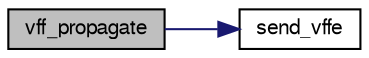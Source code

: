 digraph "vff_propagate"
{
  edge [fontname="FreeSans",fontsize="10",labelfontname="FreeSans",labelfontsize="10"];
  node [fontname="FreeSans",fontsize="10",shape=record];
  rankdir="LR";
  Node1 [label="vff_propagate",height=0.2,width=0.4,color="black", fillcolor="grey75", style="filled", fontcolor="black"];
  Node1 -> Node2 [color="midnightblue",fontsize="10",style="solid",fontname="FreeSans"];
  Node2 [label="send_vffe",height=0.2,width=0.4,color="black", fillcolor="white", style="filled",URL="$vf__extended__float_8c.html#a6f545e95565f004f9cc58933d7bc1ccb"];
}
